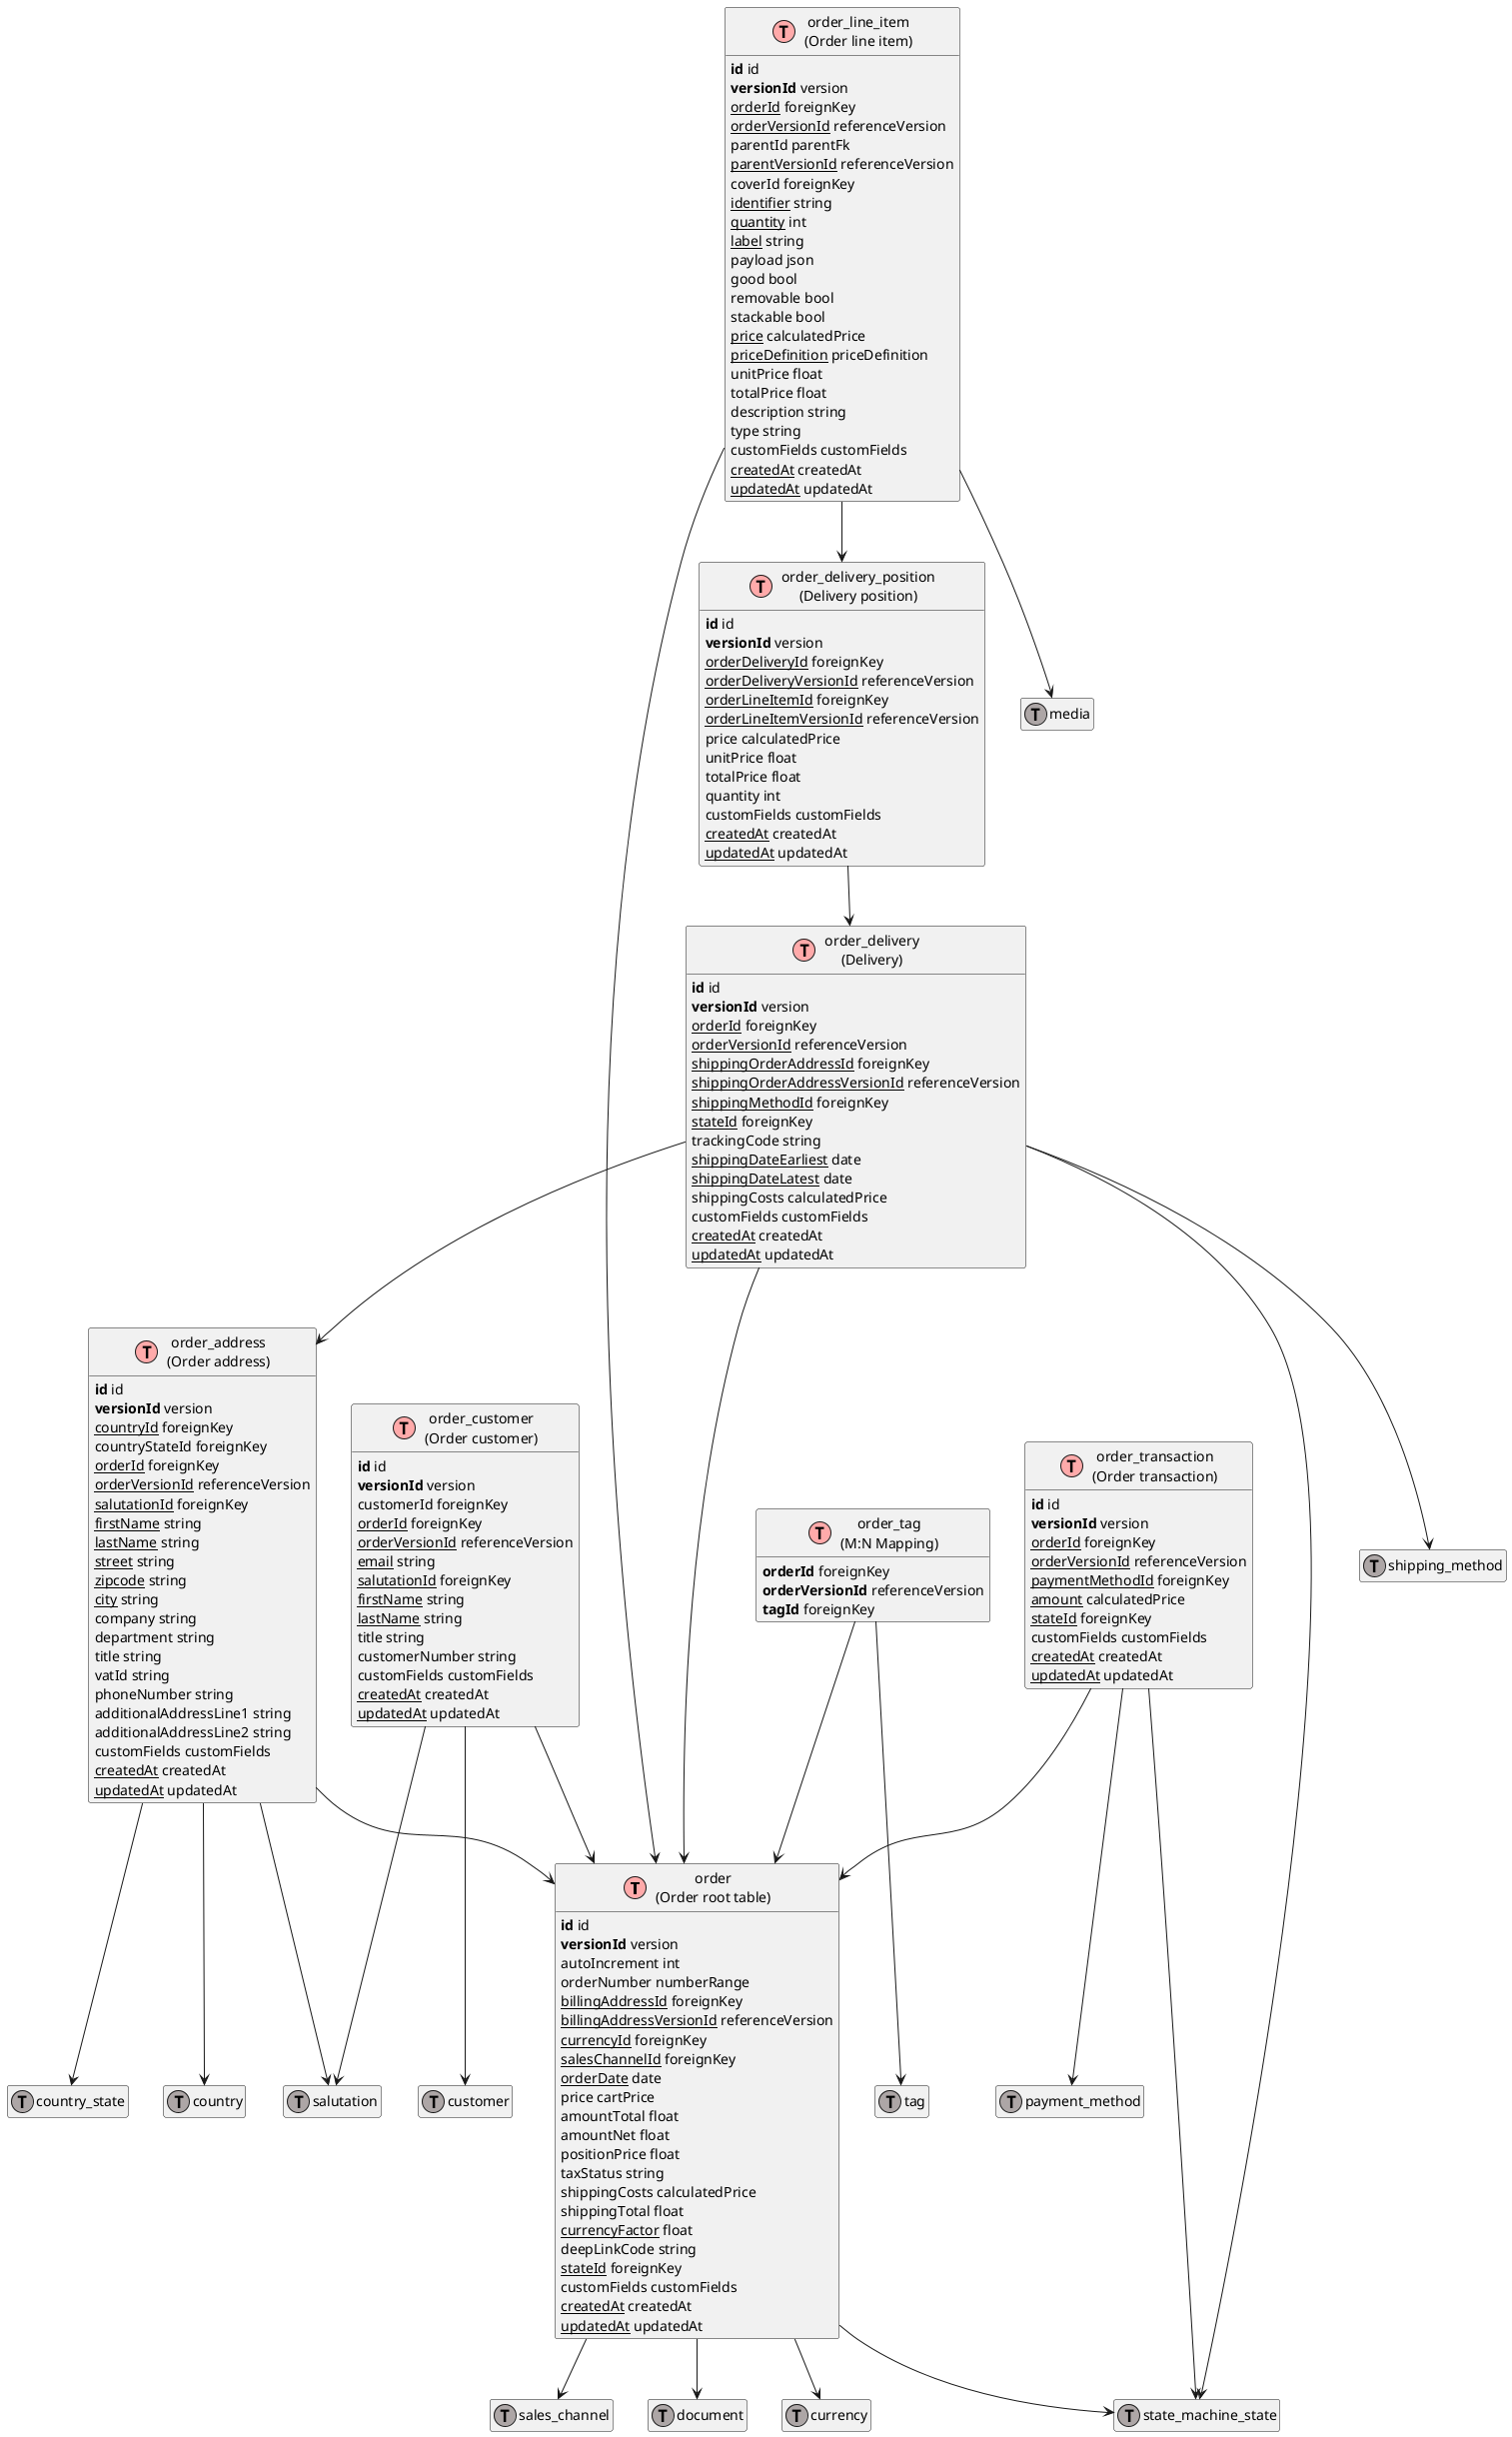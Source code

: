 @startuml
' uncomment the line below if you're using computer with a retina display
' skinparam dpi 300
!define Table(name,desc) class name as "desc" << (T,#FFAAAA) >>
!define ForeignTable(name,desc) class name as "desc" << (T,#ada6a6) >>
!define TranslationTable(name,desc) class name as "desc" << (I,#4286f4) >>
' we use bold for primary key
' green color for unique
' and underscore for not_null
!define primary_key(x) <b>x</b>
!define unique(x) <color:green>x</color>
!define not_null(x) <u>x</u>
' other tags available:
' <i></i>
' <back:COLOR></color>, where color is a color name or html color code
' (#FFAACC)
' see: http://plantuml.com/classes.html#More
hide methods
hide stereotypes
hide empty members
skinparam backgroundColor #FFFFFF

' entities

Table(ShopwareCoreCheckoutOrderOrderDefinition, "order\n(Order root table)") {
   primary_key(id) id
   primary_key(versionId) version
   autoIncrement int
   orderNumber numberRange
   not_null(billingAddressId) foreignKey
   not_null(billingAddressVersionId) referenceVersion
   not_null(currencyId) foreignKey
   not_null(salesChannelId) foreignKey
   not_null(orderDate) date
   price cartPrice
   amountTotal float
   amountNet float
   positionPrice float
   taxStatus string
   shippingCosts calculatedPrice
   shippingTotal float
   not_null(currencyFactor) float
   deepLinkCode string
   not_null(stateId) foreignKey
   customFields customFields
   not_null(createdAt) createdAt
   not_null(updatedAt) updatedAt
}
Table(ShopwareCoreCheckoutOrderAggregateOrderAddressOrderAddressDefinition, "order_address\n(Order address)") {
   primary_key(id) id
   primary_key(versionId) version
   not_null(countryId) foreignKey
   countryStateId foreignKey
   not_null(orderId) foreignKey
   not_null(orderVersionId) referenceVersion
   not_null(salutationId) foreignKey
   not_null(firstName) string
   not_null(lastName) string
   not_null(street) string
   not_null(zipcode) string
   not_null(city) string
   company string
   department string
   title string
   vatId string
   phoneNumber string
   additionalAddressLine1 string
   additionalAddressLine2 string
   customFields customFields
   not_null(createdAt) createdAt
   not_null(updatedAt) updatedAt
}
Table(ShopwareCoreCheckoutOrderAggregateOrderCustomerOrderCustomerDefinition, "order_customer\n(Order customer)") {
   primary_key(id) id
   primary_key(versionId) version
   customerId foreignKey
   not_null(orderId) foreignKey
   not_null(orderVersionId) referenceVersion
   not_null(email) string
   not_null(salutationId) foreignKey
   not_null(firstName) string
   not_null(lastName) string
   title string
   customerNumber string
   customFields customFields
   not_null(createdAt) createdAt
   not_null(updatedAt) updatedAt
}
Table(ShopwareCoreCheckoutOrderAggregateOrderDeliveryOrderDeliveryDefinition, "order_delivery\n(Delivery)") {
   primary_key(id) id
   primary_key(versionId) version
   not_null(orderId) foreignKey
   not_null(orderVersionId) referenceVersion
   not_null(shippingOrderAddressId) foreignKey
   not_null(shippingOrderAddressVersionId) referenceVersion
   not_null(shippingMethodId) foreignKey
   not_null(stateId) foreignKey
   trackingCode string
   not_null(shippingDateEarliest) date
   not_null(shippingDateLatest) date
   shippingCosts calculatedPrice
   customFields customFields
   not_null(createdAt) createdAt
   not_null(updatedAt) updatedAt
}
Table(ShopwareCoreCheckoutOrderAggregateOrderDeliveryPositionOrderDeliveryPositionDefinition, "order_delivery_position\n(Delivery position)") {
   primary_key(id) id
   primary_key(versionId) version
   not_null(orderDeliveryId) foreignKey
   not_null(orderDeliveryVersionId) referenceVersion
   not_null(orderLineItemId) foreignKey
   not_null(orderLineItemVersionId) referenceVersion
   price calculatedPrice
   unitPrice float
   totalPrice float
   quantity int
   customFields customFields
   not_null(createdAt) createdAt
   not_null(updatedAt) updatedAt
}
Table(ShopwareCoreCheckoutOrderAggregateOrderLineItemOrderLineItemDefinition, "order_line_item\n(Order line item)") {
   primary_key(id) id
   primary_key(versionId) version
   not_null(orderId) foreignKey
   not_null(orderVersionId) referenceVersion
   parentId parentFk
   not_null(parentVersionId) referenceVersion
   coverId foreignKey
   not_null(identifier) string
   not_null(quantity) int
   not_null(label) string
   payload json
   good bool
   removable bool
   stackable bool
   not_null(price) calculatedPrice
   not_null(priceDefinition) priceDefinition
   unitPrice float
   totalPrice float
   description string
   type string
   customFields customFields
   not_null(createdAt) createdAt
   not_null(updatedAt) updatedAt
}
Table(ShopwareCoreCheckoutOrderAggregateOrderTagOrderTagDefinition, "order_tag\n(M:N Mapping)") {
   primary_key(orderId) foreignKey
   primary_key(orderVersionId) referenceVersion
   primary_key(tagId) foreignKey
}
Table(ShopwareCoreCheckoutOrderAggregateOrderTransactionOrderTransactionDefinition, "order_transaction\n(Order transaction)") {
   primary_key(id) id
   primary_key(versionId) version
   not_null(orderId) foreignKey
   not_null(orderVersionId) referenceVersion
   not_null(paymentMethodId) foreignKey
   not_null(amount) calculatedPrice
   not_null(stateId) foreignKey
   customFields customFields
   not_null(createdAt) createdAt
   not_null(updatedAt) updatedAt
}
ForeignTable(ShopwareCoreSystemStateMachineAggregationStateMachineStateStateMachineStateDefinition, "state_machine_state") {
}
ForeignTable(ShopwareCoreSystemCurrencyCurrencyDefinition, "currency") {
}
ForeignTable(ShopwareCoreSystemSalesChannelSalesChannelDefinition, "sales_channel") {
}
ForeignTable(ShopwareCoreCheckoutDocumentDocumentDefinition, "document") {
}
ForeignTable(ShopwareCoreSystemCountryCountryDefinition, "country") {
}
ForeignTable(ShopwareCoreSystemCountryAggregateCountryStateCountryStateDefinition, "country_state") {
}
ForeignTable(ShopwareCoreSystemSalutationSalutationDefinition, "salutation") {
}
ForeignTable(ShopwareCoreCheckoutCustomerCustomerDefinition, "customer") {
}
ForeignTable(ShopwareCoreCheckoutShippingShippingMethodDefinition, "shipping_method") {
}
ForeignTable(ShopwareCoreContentMediaMediaDefinition, "media") {
}
ForeignTable(ShopwareCoreSystemTagTagDefinition, "tag") {
}
ForeignTable(ShopwareCoreCheckoutPaymentPaymentMethodDefinition, "payment_method") {
}

' relationshipd

ShopwareCoreCheckoutOrderOrderDefinition --> ShopwareCoreSystemStateMachineAggregationStateMachineStateStateMachineStateDefinition
ShopwareCoreCheckoutOrderAggregateOrderCustomerOrderCustomerDefinition --> ShopwareCoreCheckoutOrderOrderDefinition
ShopwareCoreCheckoutOrderOrderDefinition --> ShopwareCoreSystemCurrencyCurrencyDefinition
ShopwareCoreCheckoutOrderOrderDefinition --> ShopwareCoreSystemSalesChannelSalesChannelDefinition
ShopwareCoreCheckoutOrderAggregateOrderAddressOrderAddressDefinition --> ShopwareCoreCheckoutOrderOrderDefinition
ShopwareCoreCheckoutOrderAggregateOrderDeliveryOrderDeliveryDefinition --> ShopwareCoreCheckoutOrderOrderDefinition
ShopwareCoreCheckoutOrderAggregateOrderLineItemOrderLineItemDefinition --> ShopwareCoreCheckoutOrderOrderDefinition
ShopwareCoreCheckoutOrderAggregateOrderTransactionOrderTransactionDefinition --> ShopwareCoreCheckoutOrderOrderDefinition
ShopwareCoreCheckoutOrderOrderDefinition --> ShopwareCoreCheckoutDocumentDocumentDefinition
ShopwareCoreCheckoutOrderAggregateOrderTagOrderTagDefinition --> ShopwareCoreCheckoutOrderOrderDefinition
ShopwareCoreCheckoutOrderAggregateOrderAddressOrderAddressDefinition --> ShopwareCoreSystemCountryCountryDefinition
ShopwareCoreCheckoutOrderAggregateOrderAddressOrderAddressDefinition --> ShopwareCoreSystemCountryAggregateCountryStateCountryStateDefinition
ShopwareCoreCheckoutOrderAggregateOrderAddressOrderAddressDefinition --> ShopwareCoreSystemSalutationSalutationDefinition
ShopwareCoreCheckoutOrderAggregateOrderDeliveryOrderDeliveryDefinition --> ShopwareCoreCheckoutOrderAggregateOrderAddressOrderAddressDefinition
ShopwareCoreCheckoutOrderAggregateOrderCustomerOrderCustomerDefinition --> ShopwareCoreCheckoutCustomerCustomerDefinition
ShopwareCoreCheckoutOrderAggregateOrderCustomerOrderCustomerDefinition --> ShopwareCoreSystemSalutationSalutationDefinition
ShopwareCoreCheckoutOrderAggregateOrderDeliveryOrderDeliveryDefinition --> ShopwareCoreSystemStateMachineAggregationStateMachineStateStateMachineStateDefinition
ShopwareCoreCheckoutOrderAggregateOrderDeliveryOrderDeliveryDefinition --> ShopwareCoreCheckoutShippingShippingMethodDefinition
ShopwareCoreCheckoutOrderAggregateOrderDeliveryPositionOrderDeliveryPositionDefinition --> ShopwareCoreCheckoutOrderAggregateOrderDeliveryOrderDeliveryDefinition
ShopwareCoreCheckoutOrderAggregateOrderLineItemOrderLineItemDefinition --> ShopwareCoreCheckoutOrderAggregateOrderDeliveryPositionOrderDeliveryPositionDefinition
ShopwareCoreCheckoutOrderAggregateOrderLineItemOrderLineItemDefinition --> ShopwareCoreContentMediaMediaDefinition
ShopwareCoreCheckoutOrderAggregateOrderTagOrderTagDefinition --> ShopwareCoreSystemTagTagDefinition
ShopwareCoreCheckoutOrderAggregateOrderTransactionOrderTransactionDefinition --> ShopwareCoreSystemStateMachineAggregationStateMachineStateStateMachineStateDefinition
ShopwareCoreCheckoutOrderAggregateOrderTransactionOrderTransactionDefinition --> ShopwareCoreCheckoutPaymentPaymentMethodDefinition
@enduml
